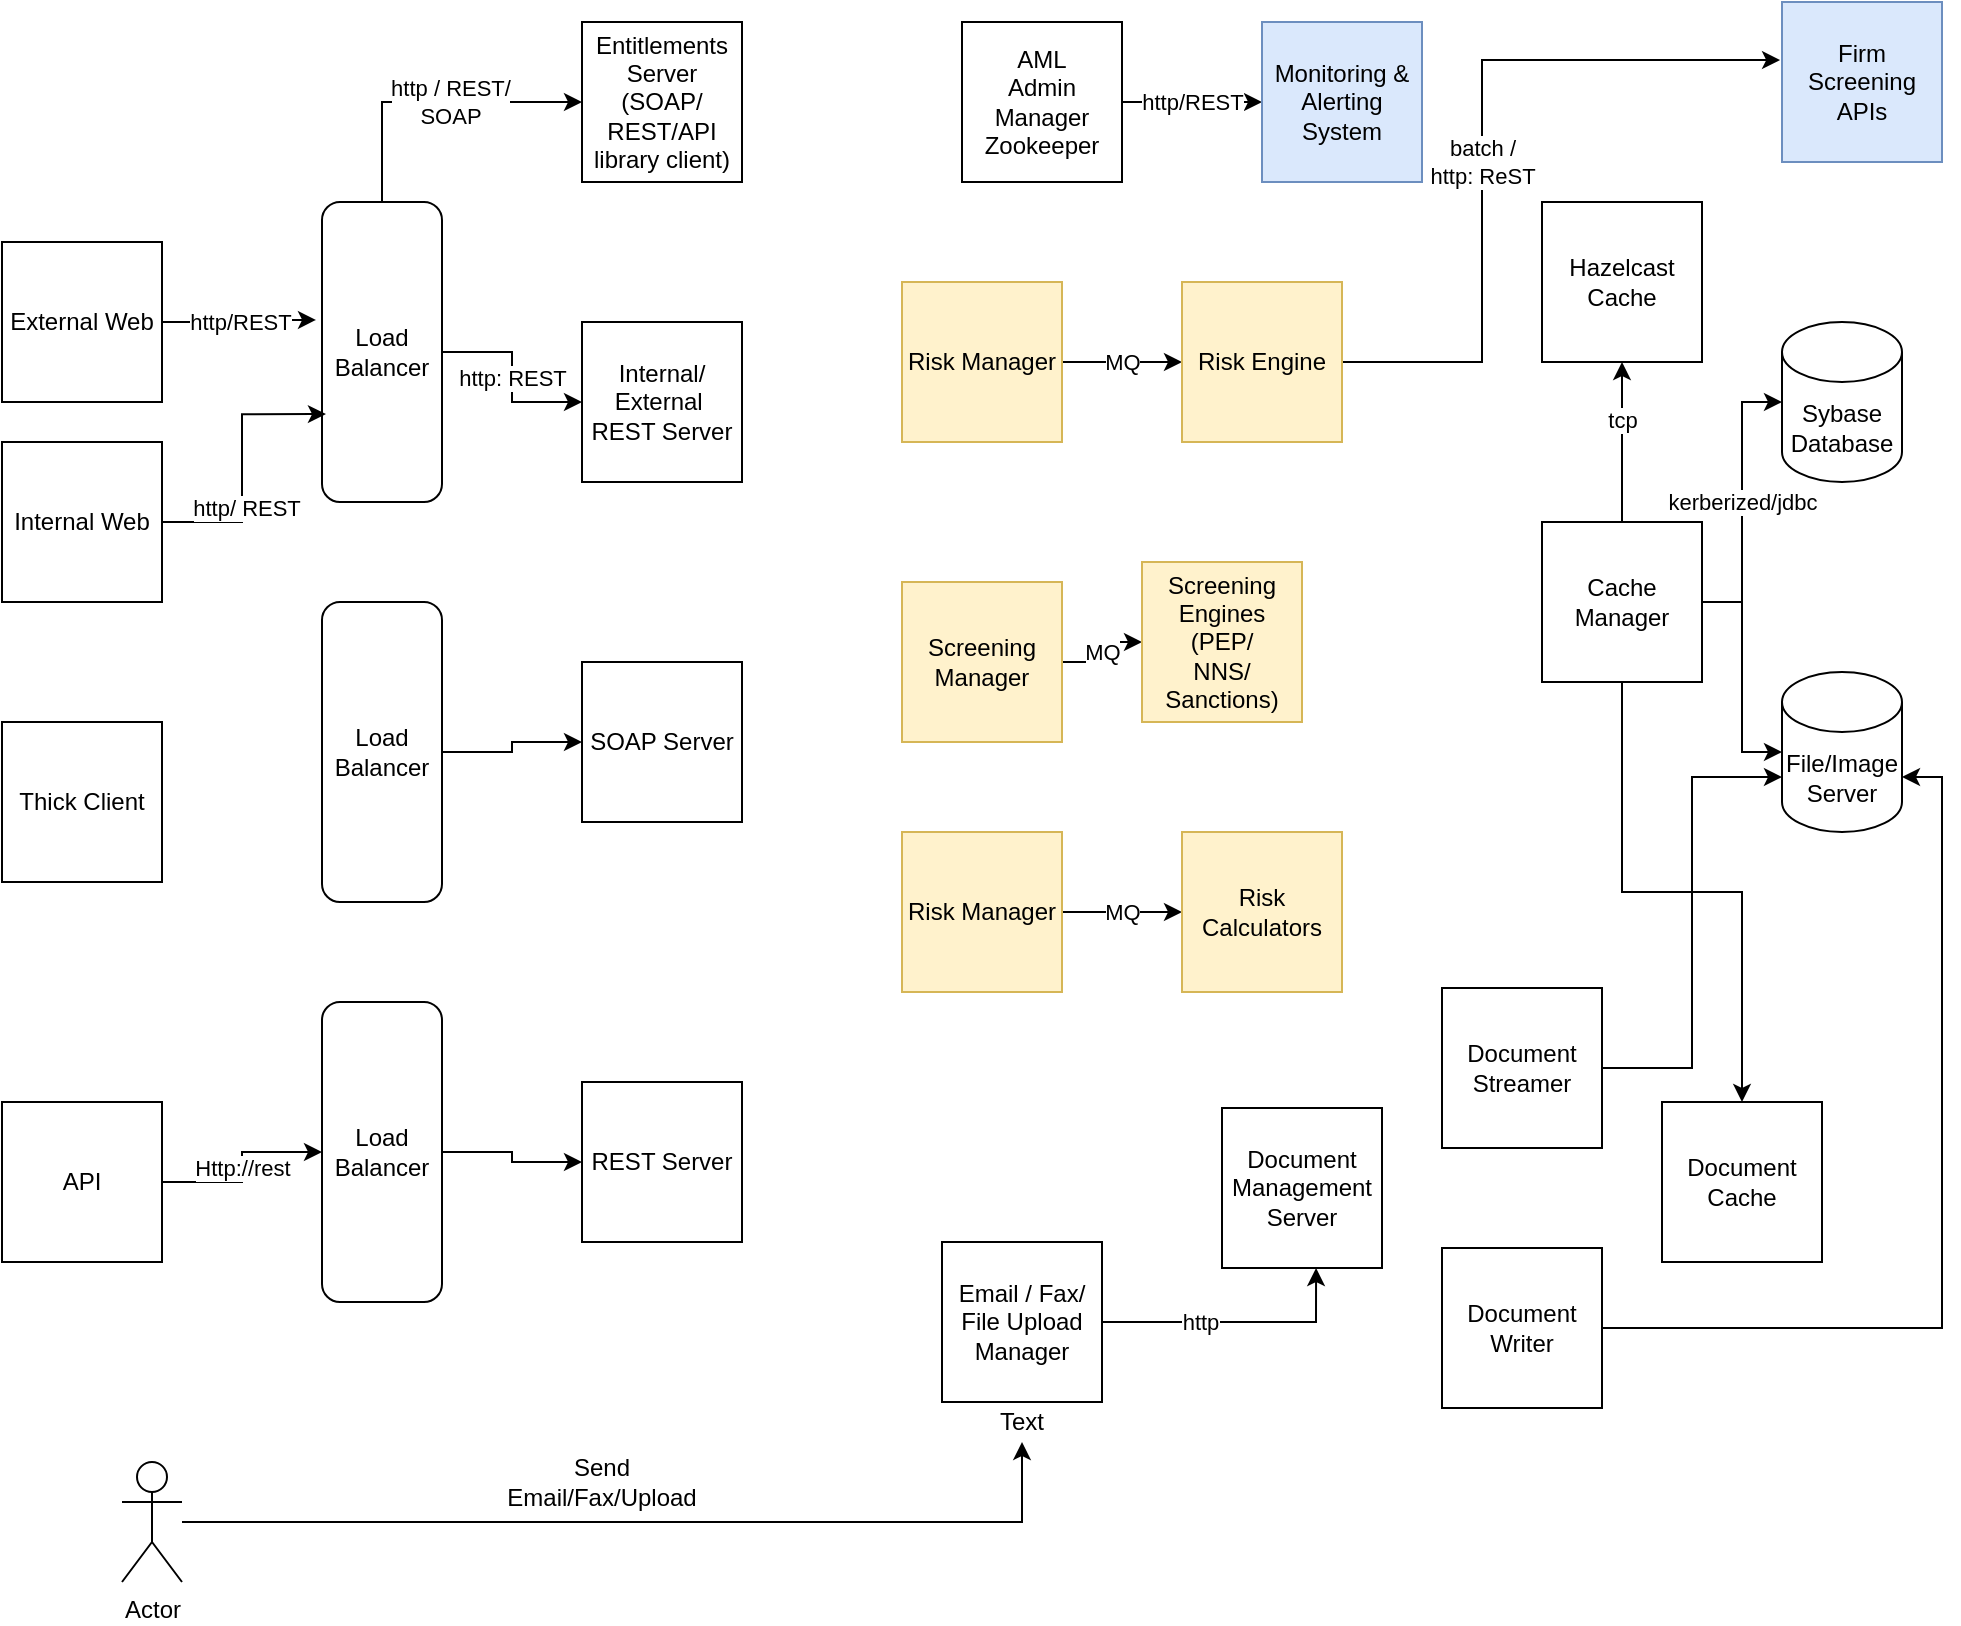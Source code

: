<mxfile version="14.4.3" type="github" pages="2">
  <diagram id="iRu68B-h0srwzJngsNM3" name="Page-1">
    <mxGraphModel dx="1334" dy="802" grid="1" gridSize="10" guides="1" tooltips="1" connect="1" arrows="1" fold="1" page="1" pageScale="1" pageWidth="1100" pageHeight="850" math="0" shadow="0">
      <root>
        <mxCell id="0" />
        <mxCell id="1" parent="0" />
        <mxCell id="XaX1n3q73ztGjnzwknjy-37" value="http: REST" style="edgeStyle=orthogonalEdgeStyle;rounded=0;orthogonalLoop=1;jettySize=auto;html=1;entryX=0;entryY=0.5;entryDx=0;entryDy=0;" edge="1" parent="1" source="vKYoiZEN1wMwFHQaa8nA-1" target="XaX1n3q73ztGjnzwknjy-6">
          <mxGeometry relative="1" as="geometry" />
        </mxCell>
        <mxCell id="XaX1n3q73ztGjnzwknjy-42" style="edgeStyle=orthogonalEdgeStyle;rounded=0;orthogonalLoop=1;jettySize=auto;html=1;entryX=0;entryY=0.5;entryDx=0;entryDy=0;exitX=0;exitY=0.5;exitDx=0;exitDy=0;" edge="1" parent="1" source="vKYoiZEN1wMwFHQaa8nA-1" target="XaX1n3q73ztGjnzwknjy-5">
          <mxGeometry relative="1" as="geometry">
            <mxPoint x="290" y="60" as="targetPoint" />
          </mxGeometry>
        </mxCell>
        <mxCell id="XaX1n3q73ztGjnzwknjy-43" value="http / REST/&lt;br&gt;SOAP" style="edgeLabel;html=1;align=center;verticalAlign=middle;resizable=0;points=[];" vertex="1" connectable="0" parent="XaX1n3q73ztGjnzwknjy-42">
          <mxGeometry x="0.12" relative="1" as="geometry">
            <mxPoint as="offset" />
          </mxGeometry>
        </mxCell>
        <mxCell id="vKYoiZEN1wMwFHQaa8nA-1" value="Load Balancer" style="rounded=1;whiteSpace=wrap;html=1;direction=south;" parent="1" vertex="1">
          <mxGeometry x="250" y="110" width="60" height="150" as="geometry" />
        </mxCell>
        <mxCell id="XaX1n3q73ztGjnzwknjy-38" style="edgeStyle=orthogonalEdgeStyle;rounded=0;orthogonalLoop=1;jettySize=auto;html=1;entryX=0.707;entryY=0.967;entryDx=0;entryDy=0;entryPerimeter=0;" edge="1" parent="1" source="vKYoiZEN1wMwFHQaa8nA-2" target="vKYoiZEN1wMwFHQaa8nA-1">
          <mxGeometry relative="1" as="geometry" />
        </mxCell>
        <mxCell id="XaX1n3q73ztGjnzwknjy-39" value="http/ REST" style="edgeLabel;html=1;align=center;verticalAlign=middle;resizable=0;points=[];" vertex="1" connectable="0" parent="XaX1n3q73ztGjnzwknjy-38">
          <mxGeometry x="-0.308" y="-2" relative="1" as="geometry">
            <mxPoint as="offset" />
          </mxGeometry>
        </mxCell>
        <mxCell id="vKYoiZEN1wMwFHQaa8nA-2" value="Internal Web" style="whiteSpace=wrap;html=1;aspect=fixed;" parent="1" vertex="1">
          <mxGeometry x="90" y="230" width="80" height="80" as="geometry" />
        </mxCell>
        <mxCell id="vKYoiZEN1wMwFHQaa8nA-3" value="Thick Client" style="whiteSpace=wrap;html=1;aspect=fixed;" parent="1" vertex="1">
          <mxGeometry x="90" y="370" width="80" height="80" as="geometry" />
        </mxCell>
        <mxCell id="XaX1n3q73ztGjnzwknjy-54" value="Http://rest" style="edgeStyle=orthogonalEdgeStyle;rounded=0;orthogonalLoop=1;jettySize=auto;html=1;" edge="1" parent="1" source="vKYoiZEN1wMwFHQaa8nA-4" target="XaX1n3q73ztGjnzwknjy-2">
          <mxGeometry relative="1" as="geometry" />
        </mxCell>
        <mxCell id="vKYoiZEN1wMwFHQaa8nA-4" value="API" style="whiteSpace=wrap;html=1;aspect=fixed;" parent="1" vertex="1">
          <mxGeometry x="90" y="560" width="80" height="80" as="geometry" />
        </mxCell>
        <mxCell id="XaX1n3q73ztGjnzwknjy-52" value="" style="edgeStyle=orthogonalEdgeStyle;rounded=0;orthogonalLoop=1;jettySize=auto;html=1;" edge="1" parent="1" source="XaX1n3q73ztGjnzwknjy-1" target="XaX1n3q73ztGjnzwknjy-4">
          <mxGeometry relative="1" as="geometry" />
        </mxCell>
        <mxCell id="XaX1n3q73ztGjnzwknjy-1" value="Load Balancer" style="rounded=1;whiteSpace=wrap;html=1;direction=south;" vertex="1" parent="1">
          <mxGeometry x="250" y="310" width="60" height="150" as="geometry" />
        </mxCell>
        <mxCell id="XaX1n3q73ztGjnzwknjy-53" value="" style="edgeStyle=orthogonalEdgeStyle;rounded=0;orthogonalLoop=1;jettySize=auto;html=1;" edge="1" parent="1" source="XaX1n3q73ztGjnzwknjy-2" target="XaX1n3q73ztGjnzwknjy-7">
          <mxGeometry relative="1" as="geometry" />
        </mxCell>
        <mxCell id="XaX1n3q73ztGjnzwknjy-2" value="Load Balancer" style="rounded=1;whiteSpace=wrap;html=1;direction=south;" vertex="1" parent="1">
          <mxGeometry x="250" y="510" width="60" height="150" as="geometry" />
        </mxCell>
        <mxCell id="XaX1n3q73ztGjnzwknjy-36" value="http/REST" style="edgeStyle=orthogonalEdgeStyle;rounded=0;orthogonalLoop=1;jettySize=auto;html=1;entryX=0.393;entryY=1.05;entryDx=0;entryDy=0;entryPerimeter=0;" edge="1" parent="1" source="XaX1n3q73ztGjnzwknjy-3" target="vKYoiZEN1wMwFHQaa8nA-1">
          <mxGeometry relative="1" as="geometry" />
        </mxCell>
        <mxCell id="XaX1n3q73ztGjnzwknjy-3" value="External Web" style="whiteSpace=wrap;html=1;aspect=fixed;" vertex="1" parent="1">
          <mxGeometry x="90" y="130" width="80" height="80" as="geometry" />
        </mxCell>
        <mxCell id="XaX1n3q73ztGjnzwknjy-4" value="SOAP Server" style="whiteSpace=wrap;html=1;aspect=fixed;" vertex="1" parent="1">
          <mxGeometry x="380" y="340" width="80" height="80" as="geometry" />
        </mxCell>
        <mxCell id="XaX1n3q73ztGjnzwknjy-5" value="Entitlements Server&lt;br&gt;(SOAP/&lt;br&gt;REST/API library client)" style="whiteSpace=wrap;html=1;aspect=fixed;" vertex="1" parent="1">
          <mxGeometry x="380" y="20" width="80" height="80" as="geometry" />
        </mxCell>
        <mxCell id="XaX1n3q73ztGjnzwknjy-6" value="Internal/&lt;br&gt;External&amp;nbsp;&lt;br&gt;REST Server" style="whiteSpace=wrap;html=1;aspect=fixed;" vertex="1" parent="1">
          <mxGeometry x="380" y="170" width="80" height="80" as="geometry" />
        </mxCell>
        <mxCell id="XaX1n3q73ztGjnzwknjy-7" value="REST Server" style="whiteSpace=wrap;html=1;aspect=fixed;" vertex="1" parent="1">
          <mxGeometry x="380" y="550" width="80" height="80" as="geometry" />
        </mxCell>
        <mxCell id="XaX1n3q73ztGjnzwknjy-49" value="MQ" style="edgeStyle=orthogonalEdgeStyle;rounded=0;orthogonalLoop=1;jettySize=auto;html=1;" edge="1" parent="1" source="XaX1n3q73ztGjnzwknjy-8" target="XaX1n3q73ztGjnzwknjy-9">
          <mxGeometry relative="1" as="geometry" />
        </mxCell>
        <mxCell id="XaX1n3q73ztGjnzwknjy-8" value="Risk Manager" style="whiteSpace=wrap;html=1;aspect=fixed;fillColor=#fff2cc;strokeColor=#d6b656;" vertex="1" parent="1">
          <mxGeometry x="540" y="150" width="80" height="80" as="geometry" />
        </mxCell>
        <mxCell id="XaX1n3q73ztGjnzwknjy-47" style="edgeStyle=orthogonalEdgeStyle;rounded=0;orthogonalLoop=1;jettySize=auto;html=1;entryX=-0.012;entryY=0.363;entryDx=0;entryDy=0;entryPerimeter=0;" edge="1" parent="1" source="XaX1n3q73ztGjnzwknjy-9" target="XaX1n3q73ztGjnzwknjy-44">
          <mxGeometry relative="1" as="geometry">
            <Array as="points">
              <mxPoint x="830" y="190" />
              <mxPoint x="830" y="39" />
            </Array>
          </mxGeometry>
        </mxCell>
        <mxCell id="XaX1n3q73ztGjnzwknjy-48" value="batch / &lt;br&gt;http: ReST" style="edgeLabel;html=1;align=center;verticalAlign=middle;resizable=0;points=[];" vertex="1" connectable="0" parent="XaX1n3q73ztGjnzwknjy-47">
          <mxGeometry x="-0.081" relative="1" as="geometry">
            <mxPoint as="offset" />
          </mxGeometry>
        </mxCell>
        <mxCell id="XaX1n3q73ztGjnzwknjy-9" value="Risk Engine" style="whiteSpace=wrap;html=1;aspect=fixed;fillColor=#fff2cc;strokeColor=#d6b656;" vertex="1" parent="1">
          <mxGeometry x="680" y="150" width="80" height="80" as="geometry" />
        </mxCell>
        <mxCell id="XaX1n3q73ztGjnzwknjy-10" value="Document Management Server" style="whiteSpace=wrap;html=1;aspect=fixed;" vertex="1" parent="1">
          <mxGeometry x="700" y="563" width="80" height="80" as="geometry" />
        </mxCell>
        <mxCell id="XaX1n3q73ztGjnzwknjy-27" style="edgeStyle=orthogonalEdgeStyle;rounded=0;orthogonalLoop=1;jettySize=auto;html=1;entryX=0;entryY=0;entryDx=0;entryDy=52.5;entryPerimeter=0;" edge="1" parent="1" source="XaX1n3q73ztGjnzwknjy-11" target="XaX1n3q73ztGjnzwknjy-16">
          <mxGeometry relative="1" as="geometry" />
        </mxCell>
        <mxCell id="XaX1n3q73ztGjnzwknjy-11" value="Document Streamer" style="whiteSpace=wrap;html=1;aspect=fixed;" vertex="1" parent="1">
          <mxGeometry x="810" y="503" width="80" height="80" as="geometry" />
        </mxCell>
        <mxCell id="XaX1n3q73ztGjnzwknjy-26" style="edgeStyle=orthogonalEdgeStyle;rounded=0;orthogonalLoop=1;jettySize=auto;html=1;entryX=1;entryY=0;entryDx=0;entryDy=52.5;entryPerimeter=0;" edge="1" parent="1" source="XaX1n3q73ztGjnzwknjy-12" target="XaX1n3q73ztGjnzwknjy-16">
          <mxGeometry relative="1" as="geometry" />
        </mxCell>
        <mxCell id="XaX1n3q73ztGjnzwknjy-12" value="Document Writer" style="whiteSpace=wrap;html=1;aspect=fixed;" vertex="1" parent="1">
          <mxGeometry x="810" y="633" width="80" height="80" as="geometry" />
        </mxCell>
        <mxCell id="XaX1n3q73ztGjnzwknjy-24" style="edgeStyle=orthogonalEdgeStyle;rounded=0;orthogonalLoop=1;jettySize=auto;html=1;entryX=0.588;entryY=1;entryDx=0;entryDy=0;entryPerimeter=0;" edge="1" parent="1" source="XaX1n3q73ztGjnzwknjy-13" target="XaX1n3q73ztGjnzwknjy-10">
          <mxGeometry relative="1" as="geometry" />
        </mxCell>
        <mxCell id="XaX1n3q73ztGjnzwknjy-25" value="http" style="edgeLabel;html=1;align=center;verticalAlign=middle;resizable=0;points=[];" vertex="1" connectable="0" parent="XaX1n3q73ztGjnzwknjy-24">
          <mxGeometry x="-0.272" relative="1" as="geometry">
            <mxPoint as="offset" />
          </mxGeometry>
        </mxCell>
        <mxCell id="XaX1n3q73ztGjnzwknjy-13" value="Email / Fax/ File Upload Manager" style="whiteSpace=wrap;html=1;aspect=fixed;" vertex="1" parent="1">
          <mxGeometry x="560" y="630" width="80" height="80" as="geometry" />
        </mxCell>
        <mxCell id="XaX1n3q73ztGjnzwknjy-50" value="http/REST" style="edgeStyle=orthogonalEdgeStyle;rounded=0;orthogonalLoop=1;jettySize=auto;html=1;" edge="1" parent="1" source="XaX1n3q73ztGjnzwknjy-14" target="XaX1n3q73ztGjnzwknjy-23">
          <mxGeometry relative="1" as="geometry" />
        </mxCell>
        <mxCell id="XaX1n3q73ztGjnzwknjy-14" value="AML&lt;br&gt;Admin Manager&lt;br&gt;Zookeeper" style="whiteSpace=wrap;html=1;aspect=fixed;" vertex="1" parent="1">
          <mxGeometry x="570" y="20" width="80" height="80" as="geometry" />
        </mxCell>
        <mxCell id="XaX1n3q73ztGjnzwknjy-15" value="Sybase Database" style="shape=cylinder3;whiteSpace=wrap;html=1;boundedLbl=1;backgroundOutline=1;size=15;" vertex="1" parent="1">
          <mxGeometry x="980" y="170" width="60" height="80" as="geometry" />
        </mxCell>
        <mxCell id="XaX1n3q73ztGjnzwknjy-16" value="File/Image Server" style="shape=cylinder3;whiteSpace=wrap;html=1;boundedLbl=1;backgroundOutline=1;size=15;" vertex="1" parent="1">
          <mxGeometry x="980" y="345" width="60" height="80" as="geometry" />
        </mxCell>
        <mxCell id="XaX1n3q73ztGjnzwknjy-18" style="edgeStyle=orthogonalEdgeStyle;rounded=0;orthogonalLoop=1;jettySize=auto;html=1;" edge="1" parent="1" source="XaX1n3q73ztGjnzwknjy-17" target="XaX1n3q73ztGjnzwknjy-19">
          <mxGeometry relative="1" as="geometry">
            <mxPoint x="600" y="720" as="targetPoint" />
          </mxGeometry>
        </mxCell>
        <mxCell id="XaX1n3q73ztGjnzwknjy-17" value="Actor" style="shape=umlActor;verticalLabelPosition=bottom;verticalAlign=top;html=1;outlineConnect=0;" vertex="1" parent="1">
          <mxGeometry x="150" y="740" width="30" height="60" as="geometry" />
        </mxCell>
        <mxCell id="XaX1n3q73ztGjnzwknjy-19" value="Text" style="text;html=1;strokeColor=none;fillColor=none;align=center;verticalAlign=middle;whiteSpace=wrap;rounded=0;" vertex="1" parent="1">
          <mxGeometry x="580" y="710" width="40" height="20" as="geometry" />
        </mxCell>
        <mxCell id="XaX1n3q73ztGjnzwknjy-20" value="Send Email/Fax/Upload" style="text;html=1;strokeColor=none;fillColor=none;align=center;verticalAlign=middle;whiteSpace=wrap;rounded=0;" vertex="1" parent="1">
          <mxGeometry x="370" y="740" width="40" height="20" as="geometry" />
        </mxCell>
        <mxCell id="XaX1n3q73ztGjnzwknjy-21" value="Document Cache" style="whiteSpace=wrap;html=1;aspect=fixed;" vertex="1" parent="1">
          <mxGeometry x="920" y="560" width="80" height="80" as="geometry" />
        </mxCell>
        <mxCell id="XaX1n3q73ztGjnzwknjy-22" value="Hazelcast&lt;br&gt;Cache" style="whiteSpace=wrap;html=1;aspect=fixed;" vertex="1" parent="1">
          <mxGeometry x="860" y="110" width="80" height="80" as="geometry" />
        </mxCell>
        <mxCell id="XaX1n3q73ztGjnzwknjy-23" value="Monitoring &amp;amp; Alerting System" style="whiteSpace=wrap;html=1;aspect=fixed;fillColor=#dae8fc;strokeColor=#6c8ebf;" vertex="1" parent="1">
          <mxGeometry x="720" y="20" width="80" height="80" as="geometry" />
        </mxCell>
        <mxCell id="XaX1n3q73ztGjnzwknjy-29" style="edgeStyle=orthogonalEdgeStyle;rounded=0;orthogonalLoop=1;jettySize=auto;html=1;" edge="1" parent="1" source="XaX1n3q73ztGjnzwknjy-28" target="XaX1n3q73ztGjnzwknjy-16">
          <mxGeometry relative="1" as="geometry" />
        </mxCell>
        <mxCell id="XaX1n3q73ztGjnzwknjy-30" style="edgeStyle=orthogonalEdgeStyle;rounded=0;orthogonalLoop=1;jettySize=auto;html=1;entryX=0;entryY=0.5;entryDx=0;entryDy=0;entryPerimeter=0;" edge="1" parent="1" source="XaX1n3q73ztGjnzwknjy-28" target="XaX1n3q73ztGjnzwknjy-15">
          <mxGeometry relative="1" as="geometry" />
        </mxCell>
        <mxCell id="XaX1n3q73ztGjnzwknjy-40" value="kerberized/jdbc" style="edgeLabel;html=1;align=center;verticalAlign=middle;resizable=0;points=[];" vertex="1" connectable="0" parent="XaX1n3q73ztGjnzwknjy-30">
          <mxGeometry x="0.243" y="-1" relative="1" as="geometry">
            <mxPoint x="-1" y="17" as="offset" />
          </mxGeometry>
        </mxCell>
        <mxCell id="XaX1n3q73ztGjnzwknjy-31" style="edgeStyle=orthogonalEdgeStyle;rounded=0;orthogonalLoop=1;jettySize=auto;html=1;entryX=0.5;entryY=1;entryDx=0;entryDy=0;" edge="1" parent="1" source="XaX1n3q73ztGjnzwknjy-28" target="XaX1n3q73ztGjnzwknjy-22">
          <mxGeometry relative="1" as="geometry" />
        </mxCell>
        <mxCell id="XaX1n3q73ztGjnzwknjy-41" value="tcp" style="edgeLabel;html=1;align=center;verticalAlign=middle;resizable=0;points=[];" vertex="1" connectable="0" parent="XaX1n3q73ztGjnzwknjy-31">
          <mxGeometry x="0.28" relative="1" as="geometry">
            <mxPoint as="offset" />
          </mxGeometry>
        </mxCell>
        <mxCell id="XaX1n3q73ztGjnzwknjy-33" style="edgeStyle=orthogonalEdgeStyle;rounded=0;orthogonalLoop=1;jettySize=auto;html=1;entryX=0.5;entryY=0;entryDx=0;entryDy=0;" edge="1" parent="1" source="XaX1n3q73ztGjnzwknjy-28" target="XaX1n3q73ztGjnzwknjy-21">
          <mxGeometry relative="1" as="geometry" />
        </mxCell>
        <mxCell id="XaX1n3q73ztGjnzwknjy-28" value="Cache Manager" style="whiteSpace=wrap;html=1;aspect=fixed;" vertex="1" parent="1">
          <mxGeometry x="860" y="270" width="80" height="80" as="geometry" />
        </mxCell>
        <mxCell id="XaX1n3q73ztGjnzwknjy-55" value="MQ" style="edgeStyle=orthogonalEdgeStyle;rounded=0;orthogonalLoop=1;jettySize=auto;html=1;" edge="1" parent="1" source="XaX1n3q73ztGjnzwknjy-34" target="XaX1n3q73ztGjnzwknjy-35">
          <mxGeometry relative="1" as="geometry" />
        </mxCell>
        <mxCell id="XaX1n3q73ztGjnzwknjy-34" value="Screening&lt;br&gt;Manager" style="whiteSpace=wrap;html=1;aspect=fixed;fillColor=#fff2cc;strokeColor=#d6b656;" vertex="1" parent="1">
          <mxGeometry x="540" y="300" width="80" height="80" as="geometry" />
        </mxCell>
        <mxCell id="XaX1n3q73ztGjnzwknjy-35" value="Screening Engines&lt;br&gt;(PEP/&lt;br&gt;NNS/&lt;br&gt;Sanctions)" style="whiteSpace=wrap;html=1;aspect=fixed;fillColor=#fff2cc;strokeColor=#d6b656;" vertex="1" parent="1">
          <mxGeometry x="660" y="290" width="80" height="80" as="geometry" />
        </mxCell>
        <mxCell id="XaX1n3q73ztGjnzwknjy-44" value="Firm Screening APIs" style="whiteSpace=wrap;html=1;aspect=fixed;fillColor=#dae8fc;strokeColor=#6c8ebf;" vertex="1" parent="1">
          <mxGeometry x="980" y="10" width="80" height="80" as="geometry" />
        </mxCell>
        <mxCell id="XaX1n3q73ztGjnzwknjy-57" value="MQ" style="edgeStyle=orthogonalEdgeStyle;rounded=0;orthogonalLoop=1;jettySize=auto;html=1;" edge="1" parent="1" source="XaX1n3q73ztGjnzwknjy-45" target="XaX1n3q73ztGjnzwknjy-46">
          <mxGeometry relative="1" as="geometry" />
        </mxCell>
        <mxCell id="XaX1n3q73ztGjnzwknjy-45" value="Risk Manager" style="whiteSpace=wrap;html=1;aspect=fixed;fillColor=#fff2cc;strokeColor=#d6b656;" vertex="1" parent="1">
          <mxGeometry x="540" y="425" width="80" height="80" as="geometry" />
        </mxCell>
        <mxCell id="XaX1n3q73ztGjnzwknjy-46" value="Risk Calculators" style="whiteSpace=wrap;html=1;aspect=fixed;fillColor=#fff2cc;strokeColor=#d6b656;" vertex="1" parent="1">
          <mxGeometry x="680" y="425" width="80" height="80" as="geometry" />
        </mxCell>
      </root>
    </mxGraphModel>
  </diagram>
  <diagram id="O9x_CGTGgwwu1fojC1Sd" name="Interactions">
    <mxGraphModel dx="1334" dy="802" grid="1" gridSize="10" guides="1" tooltips="1" connect="1" arrows="1" fold="1" page="1" pageScale="1" pageWidth="1100" pageHeight="850" math="0" shadow="0">
      <root>
        <mxCell id="i6T3xDep09OXiuGcJDzH-0" />
        <mxCell id="i6T3xDep09OXiuGcJDzH-1" parent="i6T3xDep09OXiuGcJDzH-0" />
        <mxCell id="i6T3xDep09OXiuGcJDzH-31" value="" style="edgeStyle=orthogonalEdgeStyle;rounded=0;orthogonalLoop=1;jettySize=auto;html=1;" edge="1" parent="i6T3xDep09OXiuGcJDzH-1" source="i6T3xDep09OXiuGcJDzH-24" target="i6T3xDep09OXiuGcJDzH-29">
          <mxGeometry relative="1" as="geometry" />
        </mxCell>
        <mxCell id="i6T3xDep09OXiuGcJDzH-32" value="" style="edgeStyle=orthogonalEdgeStyle;rounded=0;orthogonalLoop=1;jettySize=auto;html=1;" edge="1" parent="i6T3xDep09OXiuGcJDzH-1" source="i6T3xDep09OXiuGcJDzH-24" target="i6T3xDep09OXiuGcJDzH-27">
          <mxGeometry relative="1" as="geometry" />
        </mxCell>
        <mxCell id="i6T3xDep09OXiuGcJDzH-33" value="" style="edgeStyle=orthogonalEdgeStyle;rounded=0;orthogonalLoop=1;jettySize=auto;html=1;" edge="1" parent="i6T3xDep09OXiuGcJDzH-1" source="i6T3xDep09OXiuGcJDzH-24" target="i6T3xDep09OXiuGcJDzH-26">
          <mxGeometry relative="1" as="geometry" />
        </mxCell>
        <mxCell id="i6T3xDep09OXiuGcJDzH-38" value="" style="edgeStyle=orthogonalEdgeStyle;rounded=0;orthogonalLoop=1;jettySize=auto;html=1;" edge="1" parent="i6T3xDep09OXiuGcJDzH-1" source="i6T3xDep09OXiuGcJDzH-24" target="i6T3xDep09OXiuGcJDzH-35">
          <mxGeometry relative="1" as="geometry" />
        </mxCell>
        <mxCell id="i6T3xDep09OXiuGcJDzH-24" value="AML IT Team" style="ellipse;whiteSpace=wrap;html=1;" vertex="1" parent="i6T3xDep09OXiuGcJDzH-1">
          <mxGeometry x="430" y="400" width="120" height="80" as="geometry" />
        </mxCell>
        <mxCell id="i6T3xDep09OXiuGcJDzH-25" value="AML Product Development" style="ellipse;whiteSpace=wrap;html=1;" vertex="1" parent="i6T3xDep09OXiuGcJDzH-1">
          <mxGeometry x="580" y="300" width="120" height="80" as="geometry" />
        </mxCell>
        <mxCell id="i6T3xDep09OXiuGcJDzH-26" value="MSFS AML BU&amp;nbsp;" style="ellipse;whiteSpace=wrap;html=1;" vertex="1" parent="i6T3xDep09OXiuGcJDzH-1">
          <mxGeometry x="580" y="400" width="120" height="80" as="geometry" />
        </mxCell>
        <mxCell id="i6T3xDep09OXiuGcJDzH-27" value="Morgan Stanley AML BU/ Internal Audit" style="ellipse;whiteSpace=wrap;html=1;" vertex="1" parent="i6T3xDep09OXiuGcJDzH-1">
          <mxGeometry x="420" y="210" width="120" height="80" as="geometry" />
        </mxCell>
        <mxCell id="i6T3xDep09OXiuGcJDzH-28" value="Morgan Stanley IT" style="ellipse;whiteSpace=wrap;html=1;" vertex="1" parent="i6T3xDep09OXiuGcJDzH-1">
          <mxGeometry x="270" y="210" width="120" height="80" as="geometry" />
        </mxCell>
        <mxCell id="i6T3xDep09OXiuGcJDzH-29" value="Morgan Stanley SRE/Prod Management" style="ellipse;whiteSpace=wrap;html=1;" vertex="1" parent="i6T3xDep09OXiuGcJDzH-1">
          <mxGeometry x="240" y="400" width="120" height="80" as="geometry" />
        </mxCell>
        <mxCell id="i6T3xDep09OXiuGcJDzH-30" value="MSFS UAT" style="ellipse;whiteSpace=wrap;html=1;" vertex="1" parent="i6T3xDep09OXiuGcJDzH-1">
          <mxGeometry x="580" y="500" width="120" height="80" as="geometry" />
        </mxCell>
        <mxCell id="i6T3xDep09OXiuGcJDzH-34" value="" style="endArrow=classic;html=1;" edge="1" parent="i6T3xDep09OXiuGcJDzH-1" source="i6T3xDep09OXiuGcJDzH-24" target="i6T3xDep09OXiuGcJDzH-25">
          <mxGeometry width="50" height="50" relative="1" as="geometry">
            <mxPoint x="520" y="390" as="sourcePoint" />
            <mxPoint x="570" y="340" as="targetPoint" />
          </mxGeometry>
        </mxCell>
        <mxCell id="i6T3xDep09OXiuGcJDzH-35" value="Hedge Funds" style="ellipse;whiteSpace=wrap;html=1;" vertex="1" parent="i6T3xDep09OXiuGcJDzH-1">
          <mxGeometry x="440" y="550" width="120" height="80" as="geometry" />
        </mxCell>
        <mxCell id="i6T3xDep09OXiuGcJDzH-36" value="Regulators/&lt;br&gt;Auditors" style="ellipse;whiteSpace=wrap;html=1;" vertex="1" parent="i6T3xDep09OXiuGcJDzH-1">
          <mxGeometry x="270" y="560" width="120" height="80" as="geometry" />
        </mxCell>
        <mxCell id="i6T3xDep09OXiuGcJDzH-37" value="" style="endArrow=classic;html=1;exitX=0.208;exitY=0.913;exitDx=0;exitDy=0;exitPerimeter=0;" edge="1" parent="i6T3xDep09OXiuGcJDzH-1" source="i6T3xDep09OXiuGcJDzH-24" target="i6T3xDep09OXiuGcJDzH-36">
          <mxGeometry width="50" height="50" relative="1" as="geometry">
            <mxPoint x="520" y="380" as="sourcePoint" />
            <mxPoint x="570" y="330" as="targetPoint" />
          </mxGeometry>
        </mxCell>
        <mxCell id="i6T3xDep09OXiuGcJDzH-39" value="" style="endArrow=classic;html=1;exitX=1;exitY=1;exitDx=0;exitDy=0;" edge="1" parent="i6T3xDep09OXiuGcJDzH-1" source="i6T3xDep09OXiuGcJDzH-24" target="i6T3xDep09OXiuGcJDzH-30">
          <mxGeometry width="50" height="50" relative="1" as="geometry">
            <mxPoint x="520" y="380" as="sourcePoint" />
            <mxPoint x="570" y="330" as="targetPoint" />
          </mxGeometry>
        </mxCell>
        <mxCell id="i6T3xDep09OXiuGcJDzH-40" value="" style="endArrow=classic;html=1;entryX=0.625;entryY=0.988;entryDx=0;entryDy=0;entryPerimeter=0;exitX=0.217;exitY=0.113;exitDx=0;exitDy=0;exitPerimeter=0;" edge="1" parent="i6T3xDep09OXiuGcJDzH-1" source="i6T3xDep09OXiuGcJDzH-24" target="i6T3xDep09OXiuGcJDzH-28">
          <mxGeometry width="50" height="50" relative="1" as="geometry">
            <mxPoint x="520" y="380" as="sourcePoint" />
            <mxPoint x="570" y="330" as="targetPoint" />
          </mxGeometry>
        </mxCell>
      </root>
    </mxGraphModel>
  </diagram>
</mxfile>
